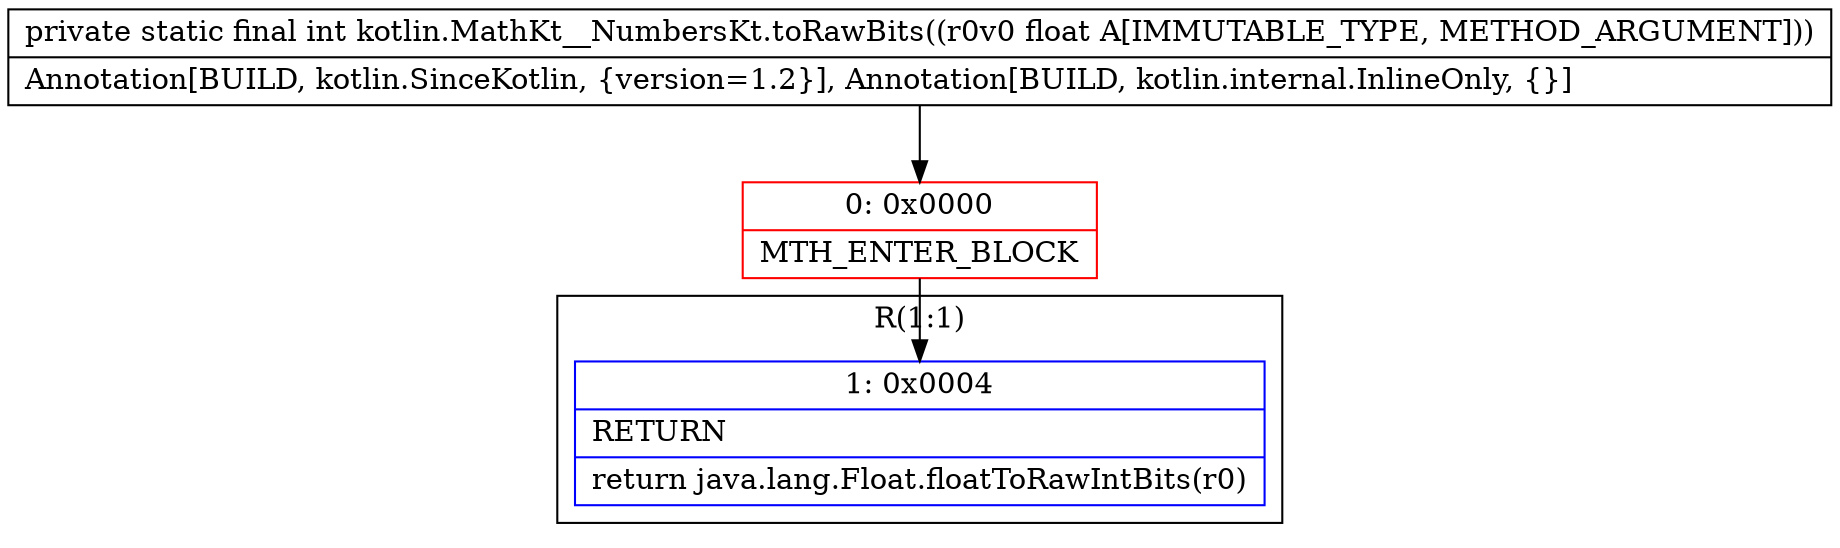 digraph "CFG forkotlin.MathKt__NumbersKt.toRawBits(F)I" {
subgraph cluster_Region_524802673 {
label = "R(1:1)";
node [shape=record,color=blue];
Node_1 [shape=record,label="{1\:\ 0x0004|RETURN\l|return java.lang.Float.floatToRawIntBits(r0)\l}"];
}
Node_0 [shape=record,color=red,label="{0\:\ 0x0000|MTH_ENTER_BLOCK\l}"];
MethodNode[shape=record,label="{private static final int kotlin.MathKt__NumbersKt.toRawBits((r0v0 float A[IMMUTABLE_TYPE, METHOD_ARGUMENT]))  | Annotation[BUILD, kotlin.SinceKotlin, \{version=1.2\}], Annotation[BUILD, kotlin.internal.InlineOnly, \{\}]\l}"];
MethodNode -> Node_0;
Node_0 -> Node_1;
}

